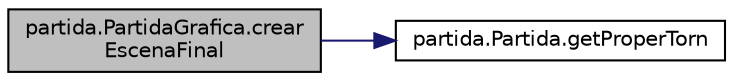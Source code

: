 digraph "partida.PartidaGrafica.crearEscenaFinal"
{
 // LATEX_PDF_SIZE
  edge [fontname="Helvetica",fontsize="10",labelfontname="Helvetica",labelfontsize="10"];
  node [fontname="Helvetica",fontsize="10",shape=record];
  rankdir="LR";
  Node1 [label="partida.PartidaGrafica.crear\lEscenaFinal",height=0.2,width=0.4,color="black", fillcolor="grey75", style="filled", fontcolor="black",tooltip="Crea l'escena final de la partida quan un jugador guanya."];
  Node1 -> Node2 [color="midnightblue",fontsize="10",style="solid",fontname="Helvetica"];
  Node2 [label="partida.Partida.getProperTorn",height=0.2,width=0.4,color="black", fillcolor="white", style="filled",URL="$classpartida_1_1_partida.html#a09df5b78e01c3687f8ee7c2d05c8f0a7",tooltip="Torn del proper jugador, BLANQUES o NEGRES."];
}
